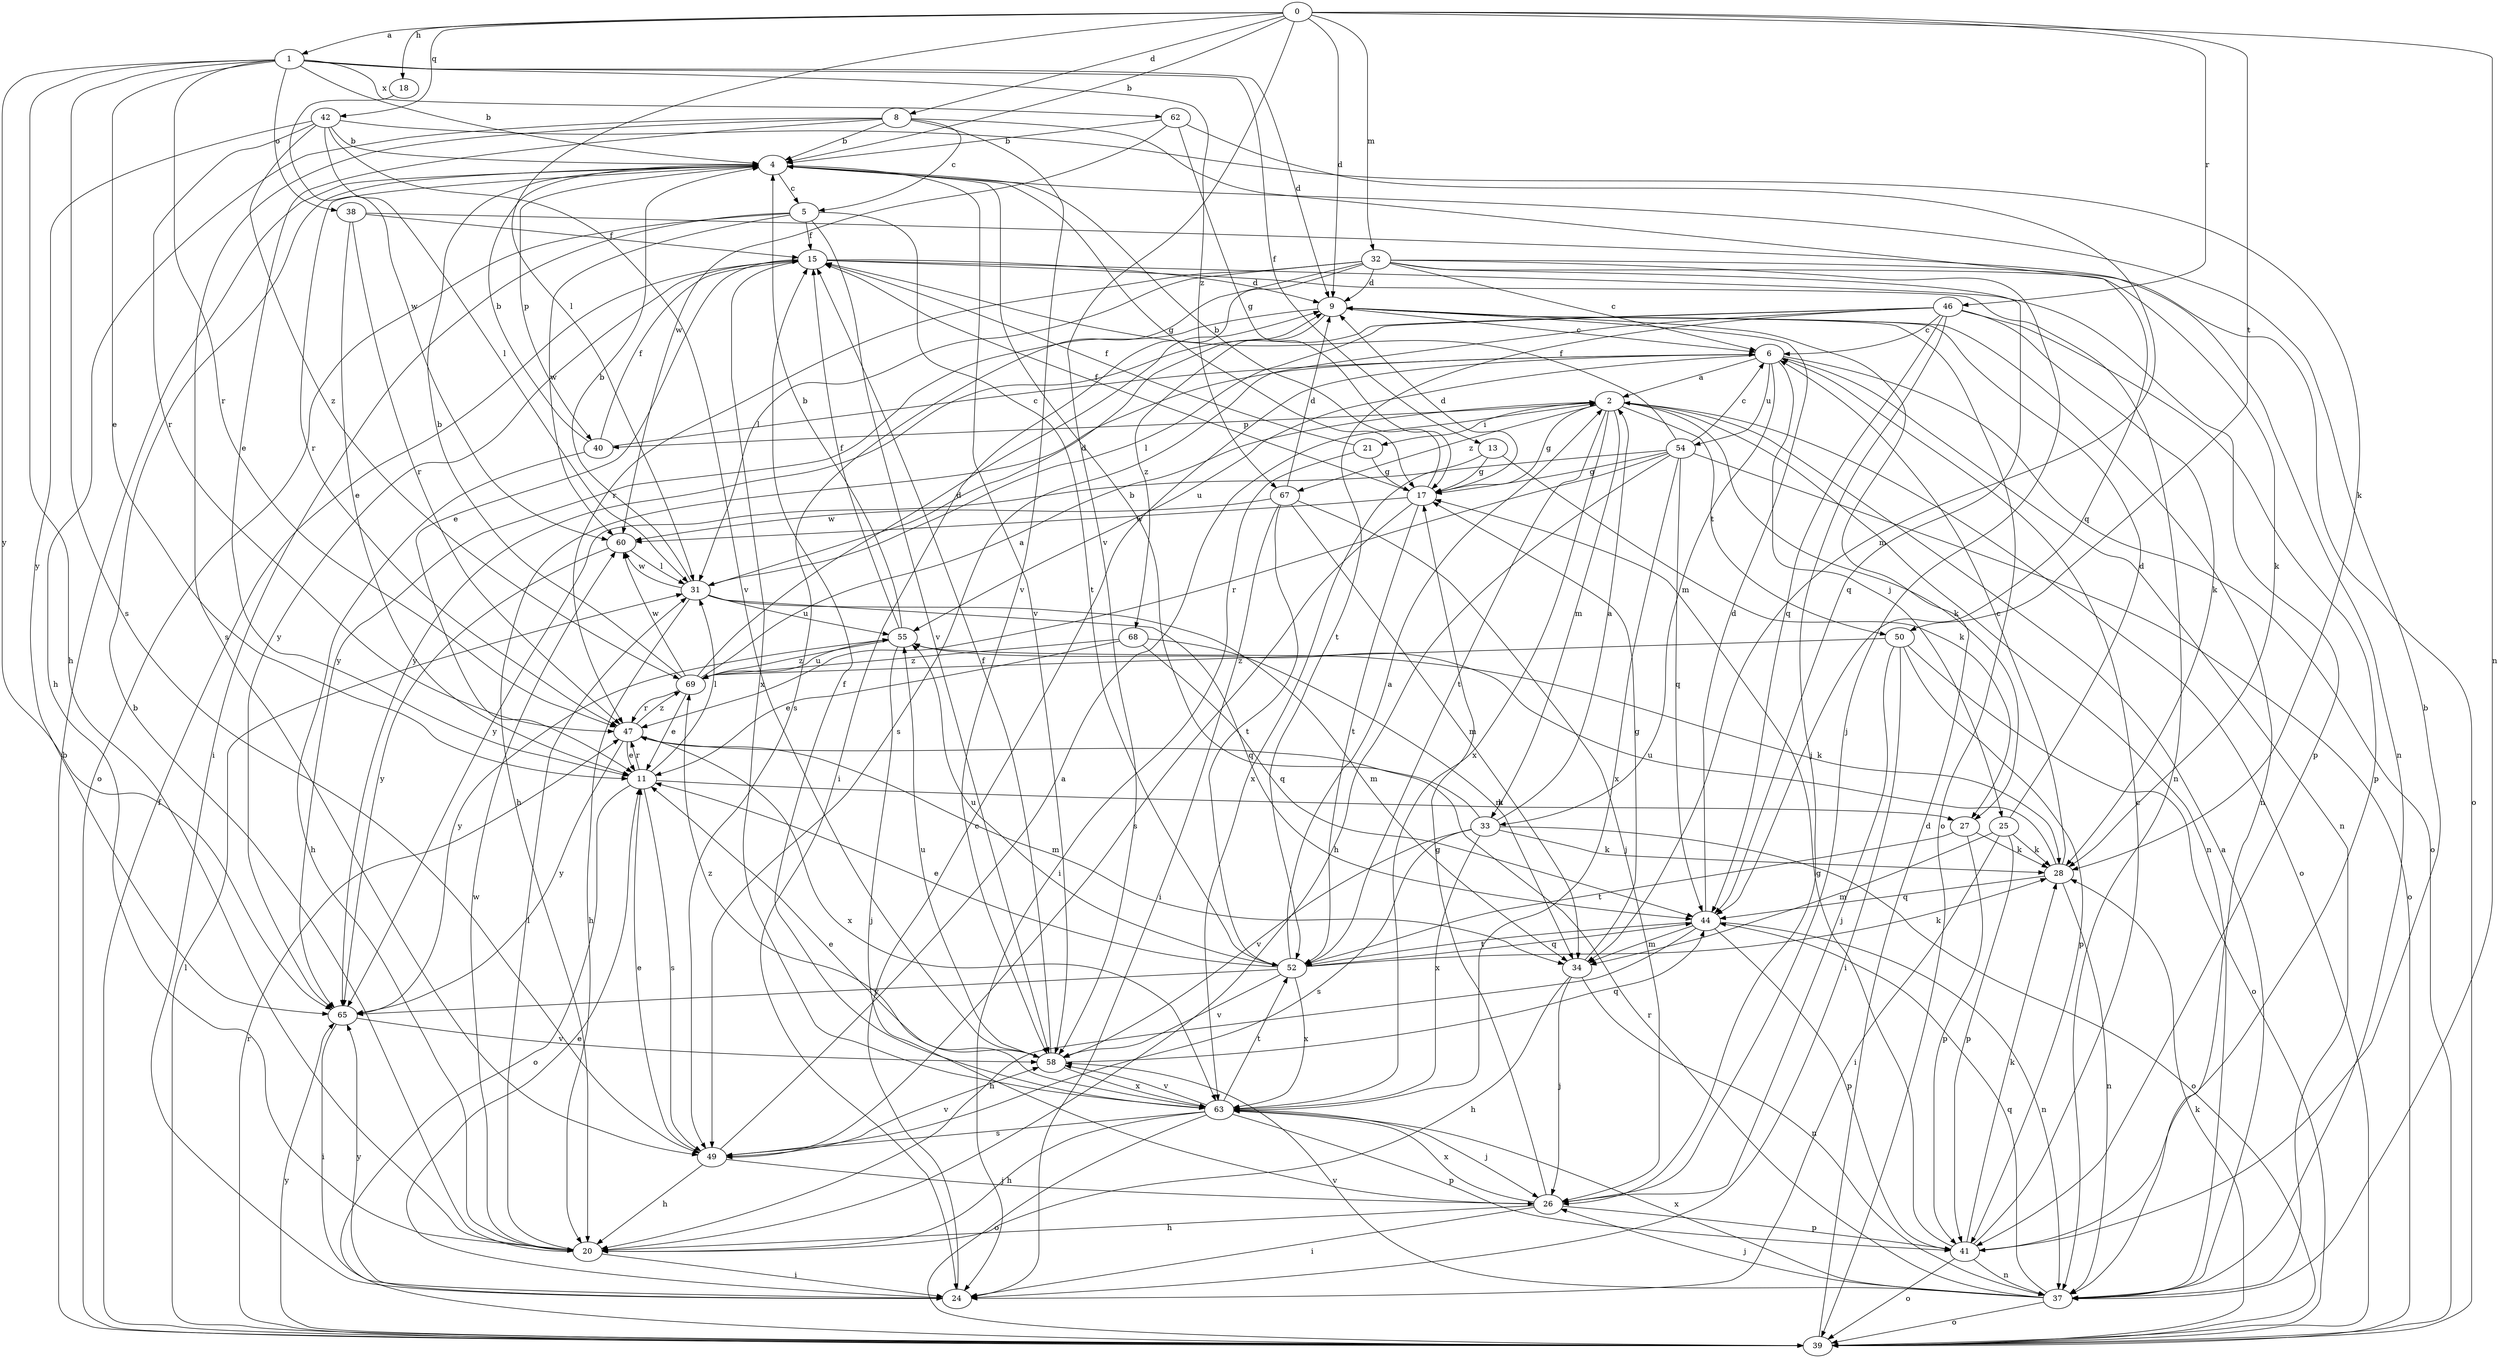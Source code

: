 strict digraph  {
0;
1;
2;
4;
5;
6;
8;
9;
11;
13;
15;
17;
18;
20;
21;
24;
25;
26;
27;
28;
31;
32;
33;
34;
37;
38;
39;
40;
41;
42;
44;
46;
47;
49;
50;
52;
54;
55;
58;
60;
62;
63;
65;
67;
68;
69;
0 -> 1  [label=a];
0 -> 4  [label=b];
0 -> 8  [label=d];
0 -> 9  [label=d];
0 -> 18  [label=h];
0 -> 31  [label=l];
0 -> 32  [label=m];
0 -> 37  [label=n];
0 -> 42  [label=q];
0 -> 46  [label=r];
0 -> 50  [label=t];
0 -> 58  [label=v];
1 -> 4  [label=b];
1 -> 9  [label=d];
1 -> 11  [label=e];
1 -> 13  [label=f];
1 -> 20  [label=h];
1 -> 38  [label=o];
1 -> 47  [label=r];
1 -> 49  [label=s];
1 -> 62  [label=x];
1 -> 65  [label=y];
1 -> 67  [label=z];
2 -> 17  [label=g];
2 -> 21  [label=i];
2 -> 27  [label=k];
2 -> 33  [label=m];
2 -> 37  [label=n];
2 -> 39  [label=o];
2 -> 40  [label=p];
2 -> 50  [label=t];
2 -> 52  [label=t];
2 -> 63  [label=x];
2 -> 67  [label=z];
4 -> 5  [label=c];
4 -> 17  [label=g];
4 -> 40  [label=p];
4 -> 47  [label=r];
4 -> 58  [label=v];
5 -> 15  [label=f];
5 -> 24  [label=i];
5 -> 39  [label=o];
5 -> 52  [label=t];
5 -> 58  [label=v];
5 -> 60  [label=w];
6 -> 2  [label=a];
6 -> 20  [label=h];
6 -> 25  [label=j];
6 -> 33  [label=m];
6 -> 37  [label=n];
6 -> 39  [label=o];
6 -> 54  [label=u];
6 -> 55  [label=u];
8 -> 4  [label=b];
8 -> 5  [label=c];
8 -> 11  [label=e];
8 -> 20  [label=h];
8 -> 44  [label=q];
8 -> 49  [label=s];
8 -> 58  [label=v];
9 -> 6  [label=c];
9 -> 37  [label=n];
9 -> 39  [label=o];
9 -> 65  [label=y];
9 -> 68  [label=z];
11 -> 27  [label=k];
11 -> 31  [label=l];
11 -> 39  [label=o];
11 -> 47  [label=r];
11 -> 49  [label=s];
13 -> 17  [label=g];
13 -> 27  [label=k];
13 -> 63  [label=x];
15 -> 9  [label=d];
15 -> 11  [label=e];
15 -> 37  [label=n];
15 -> 41  [label=p];
15 -> 63  [label=x];
15 -> 65  [label=y];
17 -> 4  [label=b];
17 -> 9  [label=d];
17 -> 15  [label=f];
17 -> 49  [label=s];
17 -> 52  [label=t];
17 -> 60  [label=w];
18 -> 60  [label=w];
20 -> 4  [label=b];
20 -> 24  [label=i];
20 -> 31  [label=l];
20 -> 60  [label=w];
21 -> 15  [label=f];
21 -> 17  [label=g];
21 -> 24  [label=i];
24 -> 6  [label=c];
24 -> 11  [label=e];
24 -> 65  [label=y];
25 -> 9  [label=d];
25 -> 24  [label=i];
25 -> 28  [label=k];
25 -> 34  [label=m];
25 -> 41  [label=p];
26 -> 17  [label=g];
26 -> 20  [label=h];
26 -> 24  [label=i];
26 -> 41  [label=p];
26 -> 63  [label=x];
27 -> 28  [label=k];
27 -> 41  [label=p];
27 -> 52  [label=t];
28 -> 6  [label=c];
28 -> 37  [label=n];
28 -> 44  [label=q];
28 -> 55  [label=u];
31 -> 4  [label=b];
31 -> 9  [label=d];
31 -> 20  [label=h];
31 -> 34  [label=m];
31 -> 44  [label=q];
31 -> 55  [label=u];
31 -> 60  [label=w];
32 -> 6  [label=c];
32 -> 9  [label=d];
32 -> 24  [label=i];
32 -> 26  [label=j];
32 -> 28  [label=k];
32 -> 31  [label=l];
32 -> 39  [label=o];
32 -> 44  [label=q];
32 -> 47  [label=r];
32 -> 49  [label=s];
33 -> 2  [label=a];
33 -> 4  [label=b];
33 -> 28  [label=k];
33 -> 39  [label=o];
33 -> 49  [label=s];
33 -> 58  [label=v];
33 -> 63  [label=x];
34 -> 17  [label=g];
34 -> 20  [label=h];
34 -> 26  [label=j];
34 -> 37  [label=n];
37 -> 2  [label=a];
37 -> 26  [label=j];
37 -> 39  [label=o];
37 -> 44  [label=q];
37 -> 47  [label=r];
37 -> 58  [label=v];
37 -> 63  [label=x];
38 -> 11  [label=e];
38 -> 15  [label=f];
38 -> 37  [label=n];
38 -> 47  [label=r];
39 -> 4  [label=b];
39 -> 9  [label=d];
39 -> 15  [label=f];
39 -> 28  [label=k];
39 -> 31  [label=l];
39 -> 47  [label=r];
39 -> 65  [label=y];
40 -> 4  [label=b];
40 -> 6  [label=c];
40 -> 15  [label=f];
40 -> 20  [label=h];
41 -> 4  [label=b];
41 -> 6  [label=c];
41 -> 17  [label=g];
41 -> 28  [label=k];
41 -> 37  [label=n];
41 -> 39  [label=o];
42 -> 4  [label=b];
42 -> 28  [label=k];
42 -> 31  [label=l];
42 -> 47  [label=r];
42 -> 58  [label=v];
42 -> 65  [label=y];
42 -> 69  [label=z];
44 -> 9  [label=d];
44 -> 20  [label=h];
44 -> 34  [label=m];
44 -> 37  [label=n];
44 -> 41  [label=p];
44 -> 52  [label=t];
46 -> 6  [label=c];
46 -> 26  [label=j];
46 -> 28  [label=k];
46 -> 31  [label=l];
46 -> 41  [label=p];
46 -> 44  [label=q];
46 -> 49  [label=s];
46 -> 52  [label=t];
46 -> 65  [label=y];
47 -> 11  [label=e];
47 -> 34  [label=m];
47 -> 63  [label=x];
47 -> 65  [label=y];
47 -> 69  [label=z];
49 -> 2  [label=a];
49 -> 11  [label=e];
49 -> 20  [label=h];
49 -> 26  [label=j];
49 -> 58  [label=v];
50 -> 24  [label=i];
50 -> 26  [label=j];
50 -> 39  [label=o];
50 -> 41  [label=p];
50 -> 69  [label=z];
52 -> 2  [label=a];
52 -> 11  [label=e];
52 -> 28  [label=k];
52 -> 44  [label=q];
52 -> 55  [label=u];
52 -> 58  [label=v];
52 -> 63  [label=x];
52 -> 65  [label=y];
54 -> 6  [label=c];
54 -> 15  [label=f];
54 -> 17  [label=g];
54 -> 20  [label=h];
54 -> 39  [label=o];
54 -> 44  [label=q];
54 -> 47  [label=r];
54 -> 63  [label=x];
54 -> 65  [label=y];
55 -> 4  [label=b];
55 -> 15  [label=f];
55 -> 26  [label=j];
55 -> 28  [label=k];
55 -> 65  [label=y];
55 -> 69  [label=z];
58 -> 15  [label=f];
58 -> 44  [label=q];
58 -> 55  [label=u];
58 -> 63  [label=x];
58 -> 69  [label=z];
60 -> 31  [label=l];
60 -> 65  [label=y];
62 -> 4  [label=b];
62 -> 17  [label=g];
62 -> 34  [label=m];
62 -> 60  [label=w];
63 -> 11  [label=e];
63 -> 15  [label=f];
63 -> 20  [label=h];
63 -> 26  [label=j];
63 -> 39  [label=o];
63 -> 41  [label=p];
63 -> 49  [label=s];
63 -> 52  [label=t];
63 -> 58  [label=v];
65 -> 24  [label=i];
65 -> 58  [label=v];
67 -> 9  [label=d];
67 -> 24  [label=i];
67 -> 26  [label=j];
67 -> 34  [label=m];
67 -> 52  [label=t];
67 -> 60  [label=w];
68 -> 11  [label=e];
68 -> 34  [label=m];
68 -> 44  [label=q];
68 -> 69  [label=z];
69 -> 2  [label=a];
69 -> 4  [label=b];
69 -> 9  [label=d];
69 -> 11  [label=e];
69 -> 47  [label=r];
69 -> 55  [label=u];
69 -> 60  [label=w];
}
